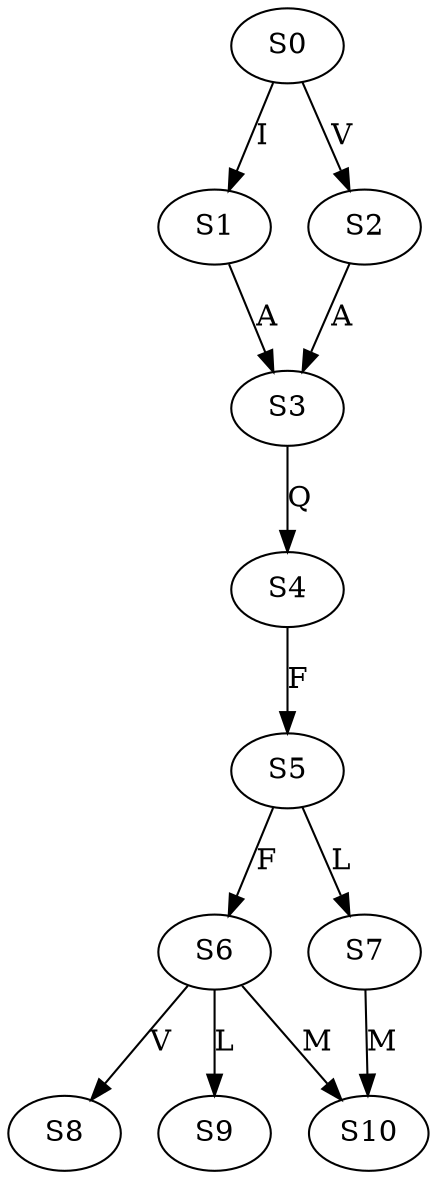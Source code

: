 strict digraph  {
	S0 -> S1 [ label = I ];
	S0 -> S2 [ label = V ];
	S1 -> S3 [ label = A ];
	S2 -> S3 [ label = A ];
	S3 -> S4 [ label = Q ];
	S4 -> S5 [ label = F ];
	S5 -> S6 [ label = F ];
	S5 -> S7 [ label = L ];
	S6 -> S8 [ label = V ];
	S6 -> S9 [ label = L ];
	S6 -> S10 [ label = M ];
	S7 -> S10 [ label = M ];
}
